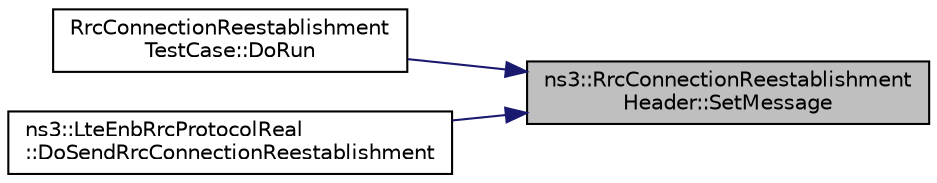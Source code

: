 digraph "ns3::RrcConnectionReestablishmentHeader::SetMessage"
{
 // LATEX_PDF_SIZE
  edge [fontname="Helvetica",fontsize="10",labelfontname="Helvetica",labelfontsize="10"];
  node [fontname="Helvetica",fontsize="10",shape=record];
  rankdir="RL";
  Node1 [label="ns3::RrcConnectionReestablishment\lHeader::SetMessage",height=0.2,width=0.4,color="black", fillcolor="grey75", style="filled", fontcolor="black",tooltip="Receives a RrcConnectionReestablishment IE and stores the contents into the class attributes."];
  Node1 -> Node2 [dir="back",color="midnightblue",fontsize="10",style="solid",fontname="Helvetica"];
  Node2 [label="RrcConnectionReestablishment\lTestCase::DoRun",height=0.2,width=0.4,color="black", fillcolor="white", style="filled",URL="$class_rrc_connection_reestablishment_test_case.html#a83b77e685792d906456e37b202274265",tooltip="Implementation to actually run this TestCase."];
  Node1 -> Node3 [dir="back",color="midnightblue",fontsize="10",style="solid",fontname="Helvetica"];
  Node3 [label="ns3::LteEnbRrcProtocolReal\l::DoSendRrcConnectionReestablishment",height=0.2,width=0.4,color="black", fillcolor="white", style="filled",URL="$classns3_1_1_lte_enb_rrc_protocol_real.html#ae5706b72b4de85c2ac15fd8bc17ab361",tooltip="Send RRC connection reestabishment function."];
}
